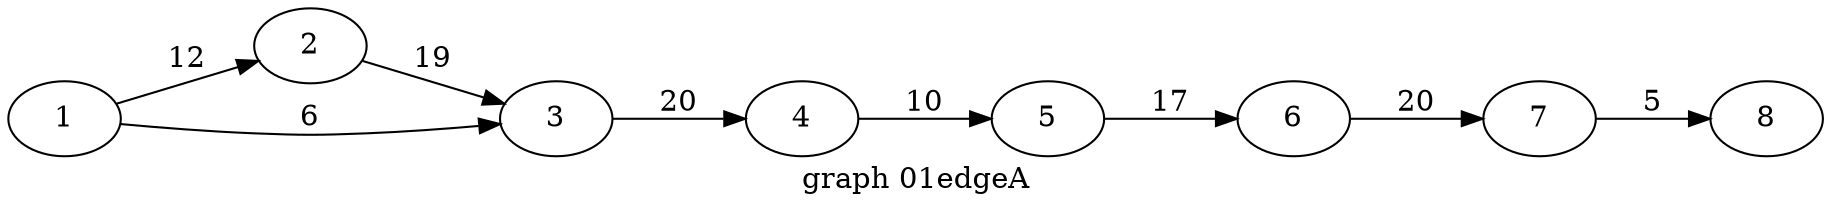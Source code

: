 digraph g{

rankdir = LR

1 -> 2 [label = " 12 "];
2 -> 3 [label = " 19 "];
3 -> 4 [label = " 20 "];
4 -> 5 [label = " 10 "];
5 -> 6 [label = " 17 "];
6 -> 7 [label = " 20 "];
7 -> 8 [label = " 5 "];
1 -> 3 [label = " 6 "];

label = "graph 01edgeA"
}